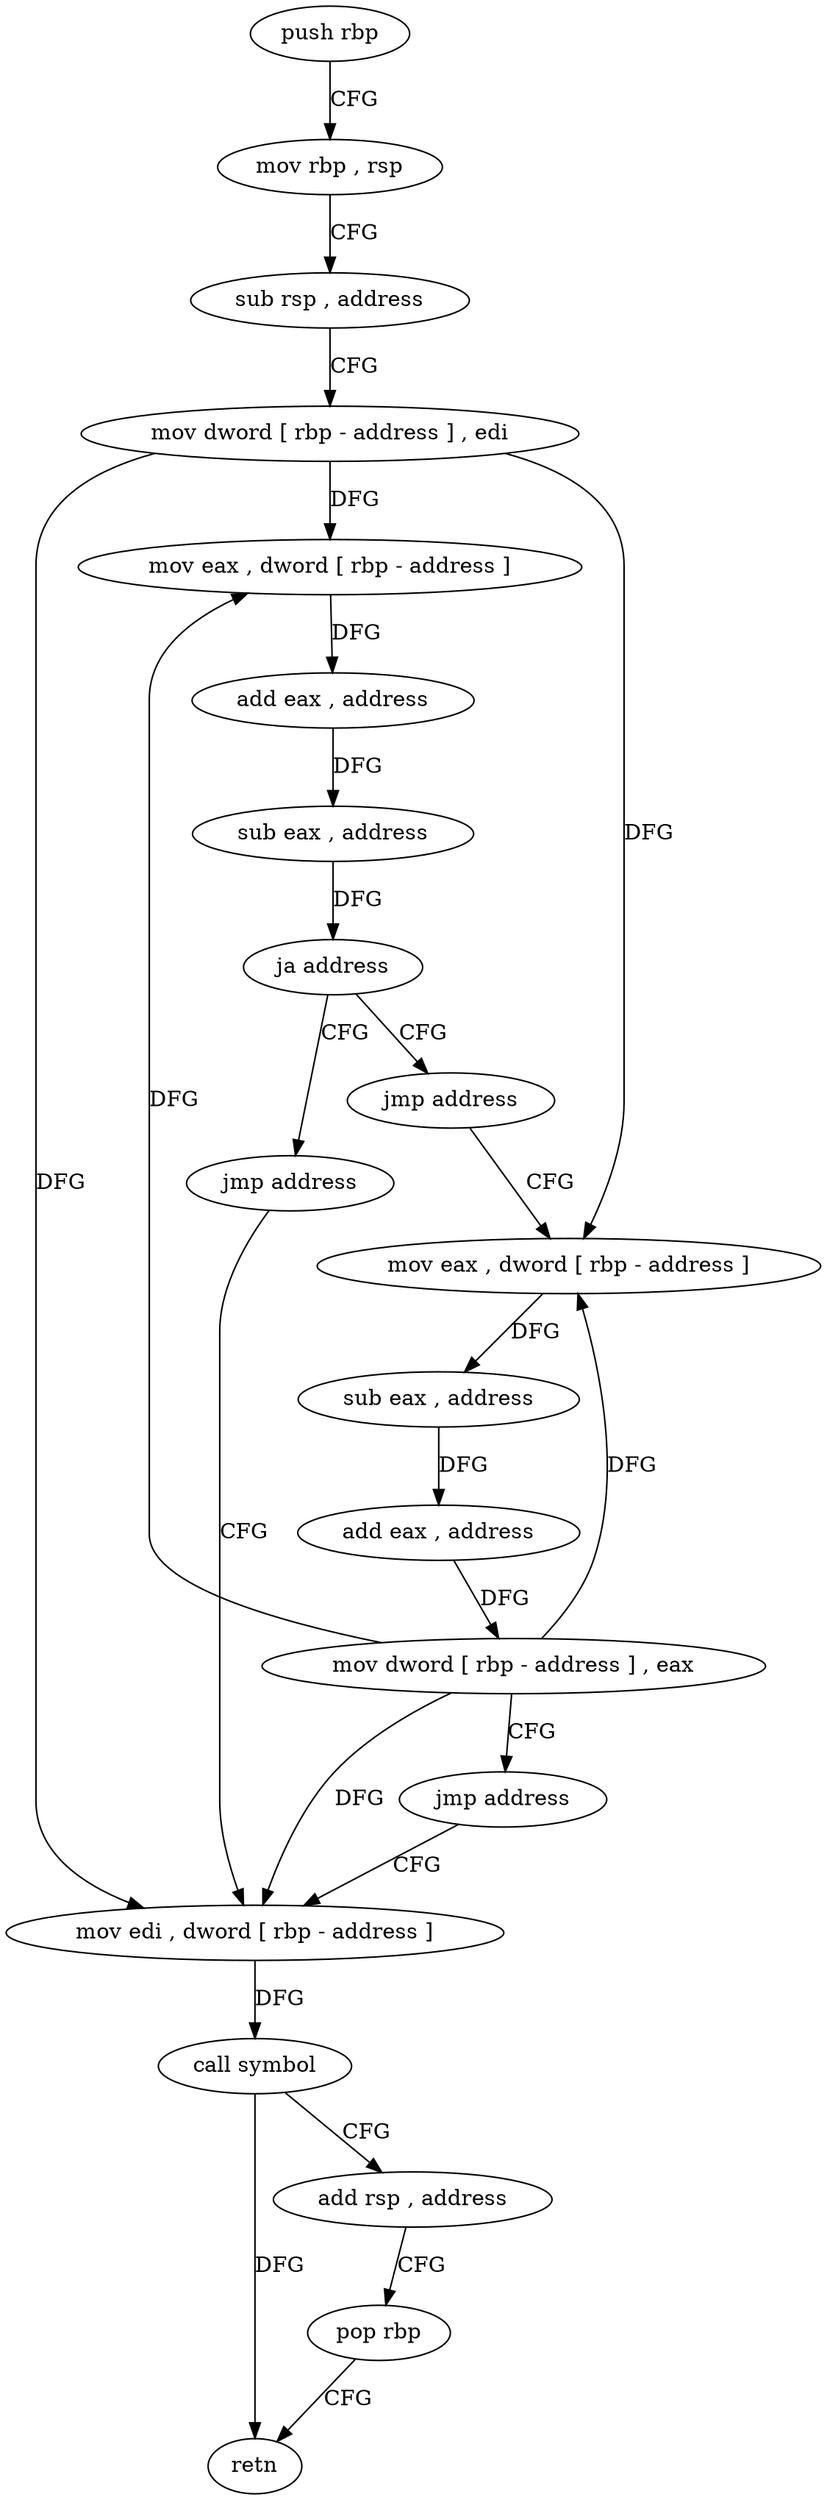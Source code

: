 digraph "func" {
"4243344" [label = "push rbp" ]
"4243345" [label = "mov rbp , rsp" ]
"4243348" [label = "sub rsp , address" ]
"4243352" [label = "mov dword [ rbp - address ] , edi" ]
"4243355" [label = "mov eax , dword [ rbp - address ]" ]
"4243358" [label = "add eax , address" ]
"4243363" [label = "sub eax , address" ]
"4243366" [label = "ja address" ]
"4243398" [label = "jmp address" ]
"4243372" [label = "jmp address" ]
"4243403" [label = "mov edi , dword [ rbp - address ]" ]
"4243377" [label = "mov eax , dword [ rbp - address ]" ]
"4243406" [label = "call symbol" ]
"4243411" [label = "add rsp , address" ]
"4243415" [label = "pop rbp" ]
"4243416" [label = "retn" ]
"4243380" [label = "sub eax , address" ]
"4243385" [label = "add eax , address" ]
"4243390" [label = "mov dword [ rbp - address ] , eax" ]
"4243393" [label = "jmp address" ]
"4243344" -> "4243345" [ label = "CFG" ]
"4243345" -> "4243348" [ label = "CFG" ]
"4243348" -> "4243352" [ label = "CFG" ]
"4243352" -> "4243355" [ label = "DFG" ]
"4243352" -> "4243403" [ label = "DFG" ]
"4243352" -> "4243377" [ label = "DFG" ]
"4243355" -> "4243358" [ label = "DFG" ]
"4243358" -> "4243363" [ label = "DFG" ]
"4243363" -> "4243366" [ label = "DFG" ]
"4243366" -> "4243398" [ label = "CFG" ]
"4243366" -> "4243372" [ label = "CFG" ]
"4243398" -> "4243403" [ label = "CFG" ]
"4243372" -> "4243377" [ label = "CFG" ]
"4243403" -> "4243406" [ label = "DFG" ]
"4243377" -> "4243380" [ label = "DFG" ]
"4243406" -> "4243411" [ label = "CFG" ]
"4243406" -> "4243416" [ label = "DFG" ]
"4243411" -> "4243415" [ label = "CFG" ]
"4243415" -> "4243416" [ label = "CFG" ]
"4243380" -> "4243385" [ label = "DFG" ]
"4243385" -> "4243390" [ label = "DFG" ]
"4243390" -> "4243393" [ label = "CFG" ]
"4243390" -> "4243355" [ label = "DFG" ]
"4243390" -> "4243403" [ label = "DFG" ]
"4243390" -> "4243377" [ label = "DFG" ]
"4243393" -> "4243403" [ label = "CFG" ]
}
